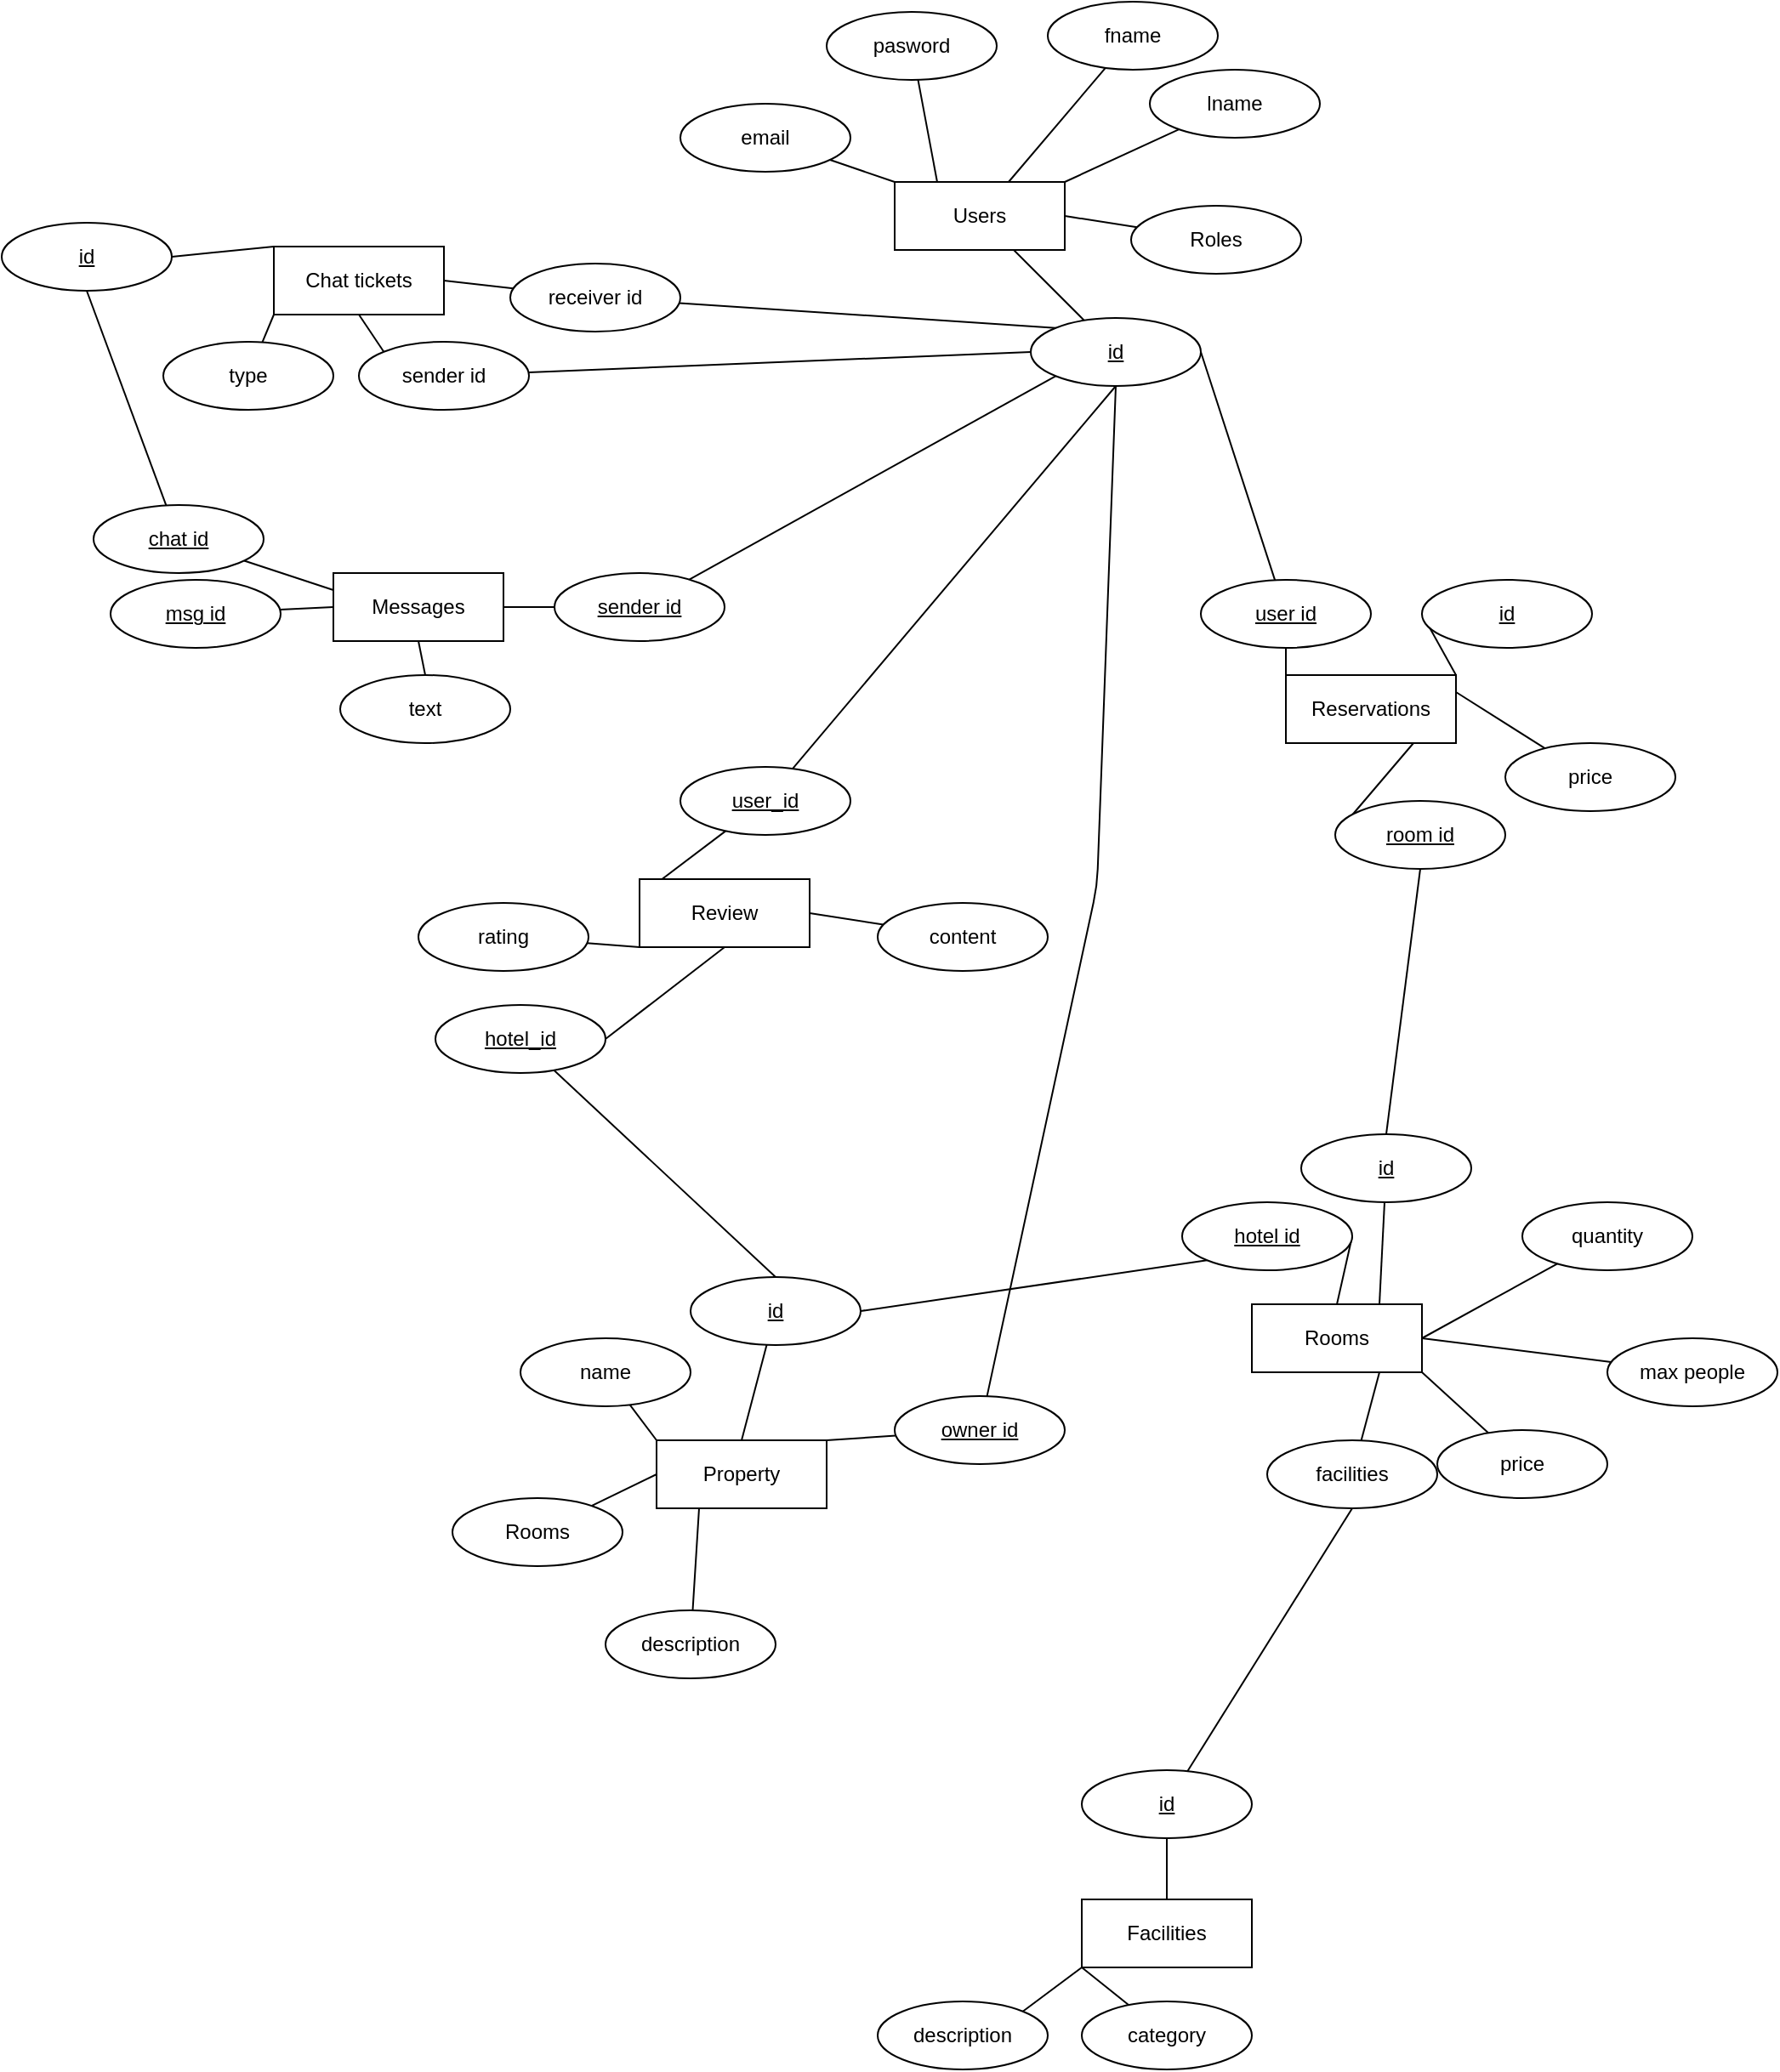 <mxfile>
    <diagram id="eHGGG3HSisC8yUsm3bdo" name="Page-1">
        <mxGraphModel dx="2849" dy="641" grid="1" gridSize="10" guides="1" tooltips="1" connect="1" arrows="1" fold="1" page="1" pageScale="1" pageWidth="850" pageHeight="1100" math="0" shadow="0">
            <root>
                <mxCell id="0"/>
                <mxCell id="1" parent="0"/>
                <mxCell id="98" style="edgeStyle=none;html=1;entryX=1;entryY=0;entryDx=0;entryDy=0;endArrow=none;endFill=0;" parent="1" source="97" target="8" edge="1">
                    <mxGeometry relative="1" as="geometry"/>
                </mxCell>
                <mxCell id="32" style="edgeStyle=none;html=1;entryX=0.5;entryY=0;entryDx=0;entryDy=0;endArrow=none;endFill=0;noEdgeStyle=1;exitX=1;exitY=0.5;exitDx=0;exitDy=0;" parent="1" source="17" target="14" edge="1">
                    <mxGeometry relative="1" as="geometry">
                        <mxPoint x="-219" y="779" as="sourcePoint"/>
                    </mxGeometry>
                </mxCell>
                <mxCell id="49" style="edgeStyle=none;html=1;entryX=0;entryY=0.25;entryDx=0;entryDy=0;endArrow=none;endFill=0;noEdgeStyle=1;" parent="1" source="45" target="43" edge="1">
                    <mxGeometry relative="1" as="geometry"/>
                </mxCell>
                <mxCell id="51" style="edgeStyle=none;html=1;entryX=0;entryY=1;entryDx=0;entryDy=0;endArrow=none;endFill=0;noEdgeStyle=1;" parent="1" source="47" target="43" edge="1">
                    <mxGeometry relative="1" as="geometry"/>
                </mxCell>
                <mxCell id="24" style="edgeStyle=none;html=1;entryX=0.5;entryY=0;entryDx=0;entryDy=0;endArrow=none;endFill=0;noEdgeStyle=1;" parent="1" source="9" target="8" edge="1">
                    <mxGeometry relative="1" as="geometry"/>
                </mxCell>
                <mxCell id="41" style="edgeStyle=none;html=1;exitX=0;exitY=1;exitDx=0;exitDy=0;entryX=1;entryY=0.5;entryDx=0;entryDy=0;endArrow=none;endFill=0;noEdgeStyle=1;" parent="1" source="17" target="9" edge="1">
                    <mxGeometry relative="1" as="geometry"/>
                </mxCell>
                <mxCell id="30" style="edgeStyle=none;html=1;entryX=0.75;entryY=1;entryDx=0;entryDy=0;endArrow=none;endFill=0;noEdgeStyle=1;" parent="1" source="18" target="14" edge="1">
                    <mxGeometry relative="1" as="geometry"/>
                </mxCell>
                <mxCell id="34" style="edgeStyle=none;html=1;entryX=0.25;entryY=0;entryDx=0;entryDy=0;endArrow=none;endFill=0;noEdgeStyle=1;" parent="1" source="7" target="2" edge="1">
                    <mxGeometry relative="1" as="geometry"/>
                </mxCell>
                <mxCell id="35" style="edgeStyle=none;html=1;entryX=0;entryY=0;entryDx=0;entryDy=0;endArrow=none;endFill=0;noEdgeStyle=1;" parent="1" source="6" target="2" edge="1">
                    <mxGeometry relative="1" as="geometry"/>
                </mxCell>
                <mxCell id="36" style="edgeStyle=none;html=1;entryX=1;entryY=0;entryDx=0;entryDy=0;endArrow=none;endFill=0;noEdgeStyle=1;" parent="1" source="5" target="2" edge="1">
                    <mxGeometry relative="1" as="geometry"/>
                </mxCell>
                <mxCell id="2" value="Users" style="whiteSpace=wrap;html=1;align=center;" parent="1" vertex="1">
                    <mxGeometry x="-399" y="106" width="100" height="40" as="geometry"/>
                </mxCell>
                <mxCell id="38" style="edgeStyle=none;html=1;endArrow=none;endFill=0;noEdgeStyle=1;" parent="1" source="3" target="2" edge="1">
                    <mxGeometry relative="1" as="geometry"/>
                </mxCell>
                <mxCell id="3" value="id" style="ellipse;whiteSpace=wrap;html=1;align=center;fontStyle=4;" parent="1" vertex="1">
                    <mxGeometry x="-319" y="186" width="100" height="40" as="geometry"/>
                </mxCell>
                <mxCell id="37" style="edgeStyle=none;html=1;endArrow=none;endFill=0;noEdgeStyle=1;" parent="1" source="4" target="2" edge="1">
                    <mxGeometry relative="1" as="geometry"/>
                </mxCell>
                <mxCell id="4" value="fname" style="ellipse;whiteSpace=wrap;html=1;align=center;" parent="1" vertex="1">
                    <mxGeometry x="-309" width="100" height="40" as="geometry"/>
                </mxCell>
                <mxCell id="5" value="lname" style="ellipse;whiteSpace=wrap;html=1;align=center;" parent="1" vertex="1">
                    <mxGeometry x="-249" y="40" width="100" height="40" as="geometry"/>
                </mxCell>
                <mxCell id="6" value="email" style="ellipse;whiteSpace=wrap;html=1;align=center;" parent="1" vertex="1">
                    <mxGeometry x="-525" y="60" width="100" height="40" as="geometry"/>
                </mxCell>
                <mxCell id="7" value="pasword" style="ellipse;whiteSpace=wrap;html=1;align=center;" parent="1" vertex="1">
                    <mxGeometry x="-439" y="6" width="100" height="40" as="geometry"/>
                </mxCell>
                <mxCell id="8" value="Property" style="whiteSpace=wrap;html=1;align=center;" parent="1" vertex="1">
                    <mxGeometry x="-539" y="846" width="100" height="40" as="geometry"/>
                </mxCell>
                <mxCell id="9" value="id" style="ellipse;whiteSpace=wrap;html=1;align=center;fontStyle=4;" parent="1" vertex="1">
                    <mxGeometry x="-519" y="750" width="100" height="40" as="geometry"/>
                </mxCell>
                <mxCell id="25" style="edgeStyle=none;html=1;entryX=0;entryY=0.5;entryDx=0;entryDy=0;endArrow=none;endFill=0;noEdgeStyle=1;" parent="1" source="10" target="8" edge="1">
                    <mxGeometry relative="1" as="geometry"/>
                </mxCell>
                <mxCell id="10" value="Rooms" style="ellipse;whiteSpace=wrap;html=1;align=center;" parent="1" vertex="1">
                    <mxGeometry x="-659" y="880" width="100" height="40" as="geometry"/>
                </mxCell>
                <mxCell id="26" style="edgeStyle=none;html=1;entryX=0;entryY=0;entryDx=0;entryDy=0;endArrow=none;endFill=0;noEdgeStyle=1;" parent="1" source="11" target="8" edge="1">
                    <mxGeometry relative="1" as="geometry"/>
                </mxCell>
                <mxCell id="11" value="name" style="ellipse;whiteSpace=wrap;html=1;align=center;" parent="1" vertex="1">
                    <mxGeometry x="-619" y="786" width="100" height="40" as="geometry"/>
                </mxCell>
                <mxCell id="27" style="edgeStyle=none;html=1;entryX=0.25;entryY=1;entryDx=0;entryDy=0;endArrow=none;endFill=0;noEdgeStyle=1;" parent="1" source="12" target="8" edge="1">
                    <mxGeometry relative="1" as="geometry"/>
                </mxCell>
                <mxCell id="12" value="description" style="ellipse;whiteSpace=wrap;html=1;align=center;" parent="1" vertex="1">
                    <mxGeometry x="-569" y="946" width="100" height="40" as="geometry"/>
                </mxCell>
                <mxCell id="14" value="Rooms" style="whiteSpace=wrap;html=1;align=center;" parent="1" vertex="1">
                    <mxGeometry x="-189" y="766" width="100" height="40" as="geometry"/>
                </mxCell>
                <mxCell id="33" style="edgeStyle=none;html=1;entryX=0.75;entryY=0;entryDx=0;entryDy=0;endArrow=none;endFill=0;noEdgeStyle=1;" parent="1" source="15" target="14" edge="1">
                    <mxGeometry relative="1" as="geometry"/>
                </mxCell>
                <mxCell id="15" value="id" style="ellipse;whiteSpace=wrap;html=1;align=center;fontStyle=4;" parent="1" vertex="1">
                    <mxGeometry x="-160" y="666" width="100" height="40" as="geometry"/>
                </mxCell>
                <mxCell id="31" style="edgeStyle=none;html=1;entryX=1;entryY=0.5;entryDx=0;entryDy=0;endArrow=none;endFill=0;noEdgeStyle=1;" parent="1" source="16" target="14" edge="1">
                    <mxGeometry relative="1" as="geometry"/>
                </mxCell>
                <mxCell id="16" value="quantity" style="ellipse;whiteSpace=wrap;html=1;align=center;" parent="1" vertex="1">
                    <mxGeometry x="-30" y="706" width="100" height="40" as="geometry"/>
                </mxCell>
                <mxCell id="17" value="hotel id" style="ellipse;whiteSpace=wrap;html=1;align=center;fontStyle=4;" parent="1" vertex="1">
                    <mxGeometry x="-230" y="706" width="100" height="40" as="geometry"/>
                </mxCell>
                <mxCell id="18" value="facilities" style="ellipse;whiteSpace=wrap;html=1;align=center;" parent="1" vertex="1">
                    <mxGeometry x="-180" y="846" width="100" height="40" as="geometry"/>
                </mxCell>
                <mxCell id="22" style="edgeStyle=none;html=1;entryX=0.5;entryY=1;entryDx=0;entryDy=0;endArrow=none;endFill=0;noEdgeStyle=1;" parent="1" source="19" target="20" edge="1">
                    <mxGeometry relative="1" as="geometry"/>
                </mxCell>
                <mxCell id="19" value="Facilities" style="whiteSpace=wrap;html=1;align=center;" parent="1" vertex="1">
                    <mxGeometry x="-289" y="1116" width="100" height="40" as="geometry"/>
                </mxCell>
                <mxCell id="29" style="edgeStyle=none;html=1;entryX=0.5;entryY=1;entryDx=0;entryDy=0;endArrow=none;endFill=0;noEdgeStyle=1;" parent="1" source="20" target="18" edge="1">
                    <mxGeometry relative="1" as="geometry"/>
                </mxCell>
                <mxCell id="20" value="id" style="ellipse;whiteSpace=wrap;html=1;align=center;fontStyle=4;" parent="1" vertex="1">
                    <mxGeometry x="-289" y="1040" width="100" height="40" as="geometry"/>
                </mxCell>
                <mxCell id="23" style="edgeStyle=none;html=1;entryX=0;entryY=1;entryDx=0;entryDy=0;endArrow=none;endFill=0;exitX=1;exitY=0;exitDx=0;exitDy=0;noEdgeStyle=1;" parent="1" source="21" target="19" edge="1">
                    <mxGeometry relative="1" as="geometry">
                        <mxPoint x="38.673" y="656.385" as="sourcePoint"/>
                    </mxGeometry>
                </mxCell>
                <mxCell id="21" value="description" style="ellipse;whiteSpace=wrap;html=1;align=center;" parent="1" vertex="1">
                    <mxGeometry x="-409" y="1176" width="100" height="40" as="geometry"/>
                </mxCell>
                <mxCell id="40" style="edgeStyle=none;html=1;endArrow=none;endFill=0;noEdgeStyle=1;entryX=1;entryY=1;entryDx=0;entryDy=0;" parent="1" source="39" target="14" edge="1">
                    <mxGeometry relative="1" as="geometry">
                        <mxPoint x="-80" y="830" as="targetPoint"/>
                    </mxGeometry>
                </mxCell>
                <mxCell id="39" value="price" style="ellipse;whiteSpace=wrap;html=1;align=center;" parent="1" vertex="1">
                    <mxGeometry x="-80" y="840" width="100" height="40" as="geometry"/>
                </mxCell>
                <mxCell id="43" value="Review" style="whiteSpace=wrap;html=1;align=center;" parent="1" vertex="1">
                    <mxGeometry x="-549" y="516" width="100" height="40" as="geometry"/>
                </mxCell>
                <mxCell id="48" style="edgeStyle=none;html=1;exitX=1;exitY=0.5;exitDx=0;exitDy=0;endArrow=none;endFill=0;noEdgeStyle=1;entryX=0.5;entryY=1;entryDx=0;entryDy=0;" parent="1" source="44" target="43" edge="1">
                    <mxGeometry relative="1" as="geometry">
                        <mxPoint x="-390" y="600" as="targetPoint"/>
                    </mxGeometry>
                </mxCell>
                <mxCell id="52" style="edgeStyle=none;html=1;entryX=0.5;entryY=0;entryDx=0;entryDy=0;endArrow=none;endFill=0;noEdgeStyle=1;" parent="1" source="44" target="9" edge="1">
                    <mxGeometry relative="1" as="geometry"/>
                </mxCell>
                <mxCell id="44" value="hotel_id" style="ellipse;whiteSpace=wrap;html=1;align=center;fontStyle=4;" parent="1" vertex="1">
                    <mxGeometry x="-669" y="590" width="100" height="40" as="geometry"/>
                </mxCell>
                <mxCell id="53" style="edgeStyle=none;html=1;entryX=0.5;entryY=1;entryDx=0;entryDy=0;endArrow=none;endFill=0;noEdgeStyle=1;" parent="1" source="45" target="3" edge="1">
                    <mxGeometry relative="1" as="geometry"/>
                </mxCell>
                <mxCell id="45" value="user_id" style="ellipse;whiteSpace=wrap;html=1;align=center;fontStyle=4;" parent="1" vertex="1">
                    <mxGeometry x="-525" y="450" width="100" height="40" as="geometry"/>
                </mxCell>
                <mxCell id="50" style="edgeStyle=none;html=1;entryX=1;entryY=0.5;entryDx=0;entryDy=0;endArrow=none;endFill=0;noEdgeStyle=1;" parent="1" source="46" target="43" edge="1">
                    <mxGeometry relative="1" as="geometry"/>
                </mxCell>
                <mxCell id="46" value="content" style="ellipse;whiteSpace=wrap;html=1;align=center;" parent="1" vertex="1">
                    <mxGeometry x="-409" y="530" width="100" height="40" as="geometry"/>
                </mxCell>
                <mxCell id="47" value="rating" style="ellipse;whiteSpace=wrap;html=1;align=center;" parent="1" vertex="1">
                    <mxGeometry x="-679" y="530" width="100" height="40" as="geometry"/>
                </mxCell>
                <mxCell id="54" value="Reservations" style="whiteSpace=wrap;html=1;align=center;" parent="1" vertex="1">
                    <mxGeometry x="-169" y="396" width="100" height="40" as="geometry"/>
                </mxCell>
                <mxCell id="58" style="edgeStyle=none;html=1;exitX=0;exitY=0.5;exitDx=0;exitDy=0;entryX=1;entryY=0;entryDx=0;entryDy=0;endArrow=none;endFill=0;noEdgeStyle=1;" parent="1" source="55" target="54" edge="1">
                    <mxGeometry relative="1" as="geometry"/>
                </mxCell>
                <mxCell id="55" value="id" style="ellipse;whiteSpace=wrap;html=1;align=center;fontStyle=4;" parent="1" vertex="1">
                    <mxGeometry x="-89" y="340" width="100" height="40" as="geometry"/>
                </mxCell>
                <mxCell id="60" style="edgeStyle=none;html=1;exitX=0;exitY=0.5;exitDx=0;exitDy=0;entryX=0.75;entryY=1;entryDx=0;entryDy=0;endArrow=none;endFill=0;noEdgeStyle=1;" parent="1" source="56" target="54" edge="1">
                    <mxGeometry relative="1" as="geometry"/>
                </mxCell>
                <mxCell id="65" style="edgeStyle=none;html=1;exitX=0.5;exitY=1;exitDx=0;exitDy=0;entryX=0.5;entryY=0;entryDx=0;entryDy=0;endArrow=none;endFill=0;noEdgeStyle=1;" parent="1" source="56" target="15" edge="1">
                    <mxGeometry relative="1" as="geometry"/>
                </mxCell>
                <mxCell id="56" value="room id" style="ellipse;whiteSpace=wrap;html=1;align=center;fontStyle=4;" parent="1" vertex="1">
                    <mxGeometry x="-140" y="470" width="100" height="40" as="geometry"/>
                </mxCell>
                <mxCell id="61" style="edgeStyle=none;html=1;entryX=0;entryY=0;entryDx=0;entryDy=0;endArrow=none;endFill=0;noEdgeStyle=1;" parent="1" source="57" target="54" edge="1">
                    <mxGeometry relative="1" as="geometry"/>
                </mxCell>
                <mxCell id="66" style="edgeStyle=none;html=1;entryX=1;entryY=0.5;entryDx=0;entryDy=0;endArrow=none;endFill=0;noEdgeStyle=1;" parent="1" source="57" target="3" edge="1">
                    <mxGeometry relative="1" as="geometry"/>
                </mxCell>
                <mxCell id="57" value="user id" style="ellipse;whiteSpace=wrap;html=1;align=center;fontStyle=4;" parent="1" vertex="1">
                    <mxGeometry x="-219" y="340" width="100" height="40" as="geometry"/>
                </mxCell>
                <mxCell id="63" style="edgeStyle=none;html=1;entryX=1;entryY=0.25;entryDx=0;entryDy=0;endArrow=none;endFill=0;noEdgeStyle=1;" parent="1" source="62" target="54" edge="1">
                    <mxGeometry relative="1" as="geometry"/>
                </mxCell>
                <mxCell id="62" value="price" style="ellipse;whiteSpace=wrap;html=1;align=center;" parent="1" vertex="1">
                    <mxGeometry x="-40" y="436" width="100" height="40" as="geometry"/>
                </mxCell>
                <mxCell id="68" style="edgeStyle=none;html=1;entryX=1;entryY=0.5;entryDx=0;entryDy=0;endArrow=none;endFill=0;noEdgeStyle=1;" parent="1" source="67" target="2" edge="1">
                    <mxGeometry relative="1" as="geometry"/>
                </mxCell>
                <mxCell id="67" value="Roles" style="ellipse;whiteSpace=wrap;html=1;align=center;" parent="1" vertex="1">
                    <mxGeometry x="-260" y="120" width="100" height="40" as="geometry"/>
                </mxCell>
                <mxCell id="70" style="edgeStyle=none;html=1;entryX=0;entryY=1;entryDx=0;entryDy=0;endArrow=none;endFill=0;noEdgeStyle=1;" parent="1" source="69" target="19" edge="1">
                    <mxGeometry relative="1" as="geometry"/>
                </mxCell>
                <mxCell id="69" value="category" style="ellipse;whiteSpace=wrap;html=1;align=center;" parent="1" vertex="1">
                    <mxGeometry x="-289" y="1176" width="100" height="40" as="geometry"/>
                </mxCell>
                <mxCell id="72" style="edgeStyle=none;html=1;entryX=1;entryY=0.5;entryDx=0;entryDy=0;endArrow=none;endFill=0;noEdgeStyle=1;" parent="1" source="71" target="14" edge="1">
                    <mxGeometry relative="1" as="geometry"/>
                </mxCell>
                <mxCell id="71" value="max people" style="ellipse;whiteSpace=wrap;html=1;align=center;" parent="1" vertex="1">
                    <mxGeometry x="20" y="786" width="100" height="40" as="geometry"/>
                </mxCell>
                <mxCell id="73" value="Chat tickets" style="whiteSpace=wrap;html=1;align=center;" parent="1" vertex="1">
                    <mxGeometry x="-764" y="144" width="100" height="40" as="geometry"/>
                </mxCell>
                <mxCell id="77" style="edgeStyle=none;html=1;exitX=1;exitY=0.5;exitDx=0;exitDy=0;entryX=0;entryY=0;entryDx=0;entryDy=0;endArrow=none;endFill=0;noEdgeStyle=1;" parent="1" source="74" target="73" edge="1">
                    <mxGeometry relative="1" as="geometry"/>
                </mxCell>
                <mxCell id="74" value="id" style="ellipse;whiteSpace=wrap;html=1;align=center;fontStyle=4;" parent="1" vertex="1">
                    <mxGeometry x="-924" y="130" width="100" height="40" as="geometry"/>
                </mxCell>
                <mxCell id="78" style="edgeStyle=none;html=1;exitX=0;exitY=0;exitDx=0;exitDy=0;entryX=0.5;entryY=1;entryDx=0;entryDy=0;endArrow=none;endFill=0;noEdgeStyle=1;" parent="1" source="75" target="73" edge="1">
                    <mxGeometry relative="1" as="geometry"/>
                </mxCell>
                <mxCell id="81" style="edgeStyle=none;html=1;entryX=0;entryY=0.5;entryDx=0;entryDy=0;endArrow=none;endFill=0;noEdgeStyle=1;" parent="1" source="75" target="3" edge="1">
                    <mxGeometry relative="1" as="geometry"/>
                </mxCell>
                <mxCell id="75" value="sender id" style="ellipse;whiteSpace=wrap;html=1;align=center;fontStyle=0;" parent="1" vertex="1">
                    <mxGeometry x="-714" y="200" width="100" height="40" as="geometry"/>
                </mxCell>
                <mxCell id="79" style="edgeStyle=none;html=1;entryX=1;entryY=0.5;entryDx=0;entryDy=0;endArrow=none;endFill=0;noEdgeStyle=1;" parent="1" source="76" target="73" edge="1">
                    <mxGeometry relative="1" as="geometry"/>
                </mxCell>
                <mxCell id="82" style="edgeStyle=none;html=1;entryX=0;entryY=0;entryDx=0;entryDy=0;endArrow=none;endFill=0;noEdgeStyle=1;" parent="1" source="76" target="3" edge="1">
                    <mxGeometry relative="1" as="geometry"/>
                </mxCell>
                <mxCell id="76" value="receiver id" style="ellipse;whiteSpace=wrap;html=1;align=center;fontStyle=0;strokeColor=default;connectable=1;allowArrows=1;deletable=1;cloneable=1;" parent="1" vertex="1">
                    <mxGeometry x="-625" y="154" width="100" height="40" as="geometry"/>
                </mxCell>
                <mxCell id="80" value="Messages" style="whiteSpace=wrap;html=1;align=center;" parent="1" vertex="1">
                    <mxGeometry x="-729" y="336" width="100" height="40" as="geometry"/>
                </mxCell>
                <mxCell id="84" style="edgeStyle=none;html=1;entryX=0.5;entryY=1;entryDx=0;entryDy=0;endArrow=none;endFill=0;noEdgeStyle=1;" parent="1" source="83" target="74" edge="1">
                    <mxGeometry relative="1" as="geometry"/>
                </mxCell>
                <mxCell id="87" style="edgeStyle=none;html=1;entryX=0;entryY=0.25;entryDx=0;entryDy=0;endArrow=none;endFill=0;noEdgeStyle=1;" parent="1" source="83" target="80" edge="1">
                    <mxGeometry relative="1" as="geometry"/>
                </mxCell>
                <mxCell id="83" value="chat id" style="ellipse;whiteSpace=wrap;html=1;align=center;fontStyle=4;" parent="1" vertex="1">
                    <mxGeometry x="-870" y="296" width="100" height="40" as="geometry"/>
                </mxCell>
                <mxCell id="86" style="edgeStyle=none;html=1;entryX=0;entryY=0.5;entryDx=0;entryDy=0;endArrow=none;endFill=0;noEdgeStyle=1;" parent="1" source="85" target="80" edge="1">
                    <mxGeometry relative="1" as="geometry"/>
                </mxCell>
                <mxCell id="85" value="msg id" style="ellipse;whiteSpace=wrap;html=1;align=center;fontStyle=4;" parent="1" vertex="1">
                    <mxGeometry x="-860" y="340" width="100" height="40" as="geometry"/>
                </mxCell>
                <mxCell id="90" style="edgeStyle=none;html=1;entryX=0;entryY=1;entryDx=0;entryDy=0;endArrow=none;endFill=0;noEdgeStyle=1;" parent="1" source="89" target="3" edge="1">
                    <mxGeometry relative="1" as="geometry"/>
                </mxCell>
                <mxCell id="91" style="edgeStyle=none;html=1;entryX=1;entryY=0.5;entryDx=0;entryDy=0;endArrow=none;endFill=0;noEdgeStyle=1;" parent="1" source="89" target="80" edge="1">
                    <mxGeometry relative="1" as="geometry"/>
                </mxCell>
                <mxCell id="89" value="sender id" style="ellipse;whiteSpace=wrap;html=1;align=center;fontStyle=4;" parent="1" vertex="1">
                    <mxGeometry x="-599" y="336" width="100" height="40" as="geometry"/>
                </mxCell>
                <mxCell id="94" style="edgeStyle=none;html=1;entryX=0;entryY=1;entryDx=0;entryDy=0;endArrow=none;endFill=0;noEdgeStyle=1;" parent="1" source="93" target="73" edge="1">
                    <mxGeometry relative="1" as="geometry"/>
                </mxCell>
                <mxCell id="93" value="type" style="ellipse;whiteSpace=wrap;html=1;align=center;strokeColor=default;" parent="1" vertex="1">
                    <mxGeometry x="-829" y="200" width="100" height="40" as="geometry"/>
                </mxCell>
                <mxCell id="99" style="edgeStyle=none;html=1;entryX=0.5;entryY=1;entryDx=0;entryDy=0;endArrow=none;endFill=0;" parent="1" source="97" target="3" edge="1">
                    <mxGeometry relative="1" as="geometry">
                        <Array as="points">
                            <mxPoint x="-280" y="520"/>
                        </Array>
                    </mxGeometry>
                </mxCell>
                <mxCell id="97" value="owner id" style="ellipse;whiteSpace=wrap;html=1;align=center;strokeColor=default;fontStyle=4" parent="1" vertex="1">
                    <mxGeometry x="-399" y="820" width="100" height="40" as="geometry"/>
                </mxCell>
                <mxCell id="101" style="edgeStyle=none;html=1;exitX=0.5;exitY=0;exitDx=0;exitDy=0;entryX=0.5;entryY=1;entryDx=0;entryDy=0;endArrow=none;endFill=0;" edge="1" parent="1" source="100" target="80">
                    <mxGeometry relative="1" as="geometry"/>
                </mxCell>
                <mxCell id="100" value="text" style="ellipse;whiteSpace=wrap;html=1;align=center;" vertex="1" parent="1">
                    <mxGeometry x="-725" y="396" width="100" height="40" as="geometry"/>
                </mxCell>
            </root>
        </mxGraphModel>
    </diagram>
</mxfile>